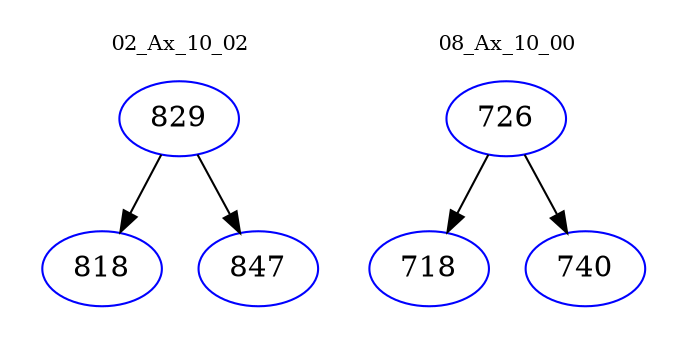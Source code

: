 digraph{
subgraph cluster_0 {
color = white
label = "02_Ax_10_02";
fontsize=10;
T0_829 [label="829", color="blue"]
T0_829 -> T0_818 [color="black"]
T0_818 [label="818", color="blue"]
T0_829 -> T0_847 [color="black"]
T0_847 [label="847", color="blue"]
}
subgraph cluster_1 {
color = white
label = "08_Ax_10_00";
fontsize=10;
T1_726 [label="726", color="blue"]
T1_726 -> T1_718 [color="black"]
T1_718 [label="718", color="blue"]
T1_726 -> T1_740 [color="black"]
T1_740 [label="740", color="blue"]
}
}
